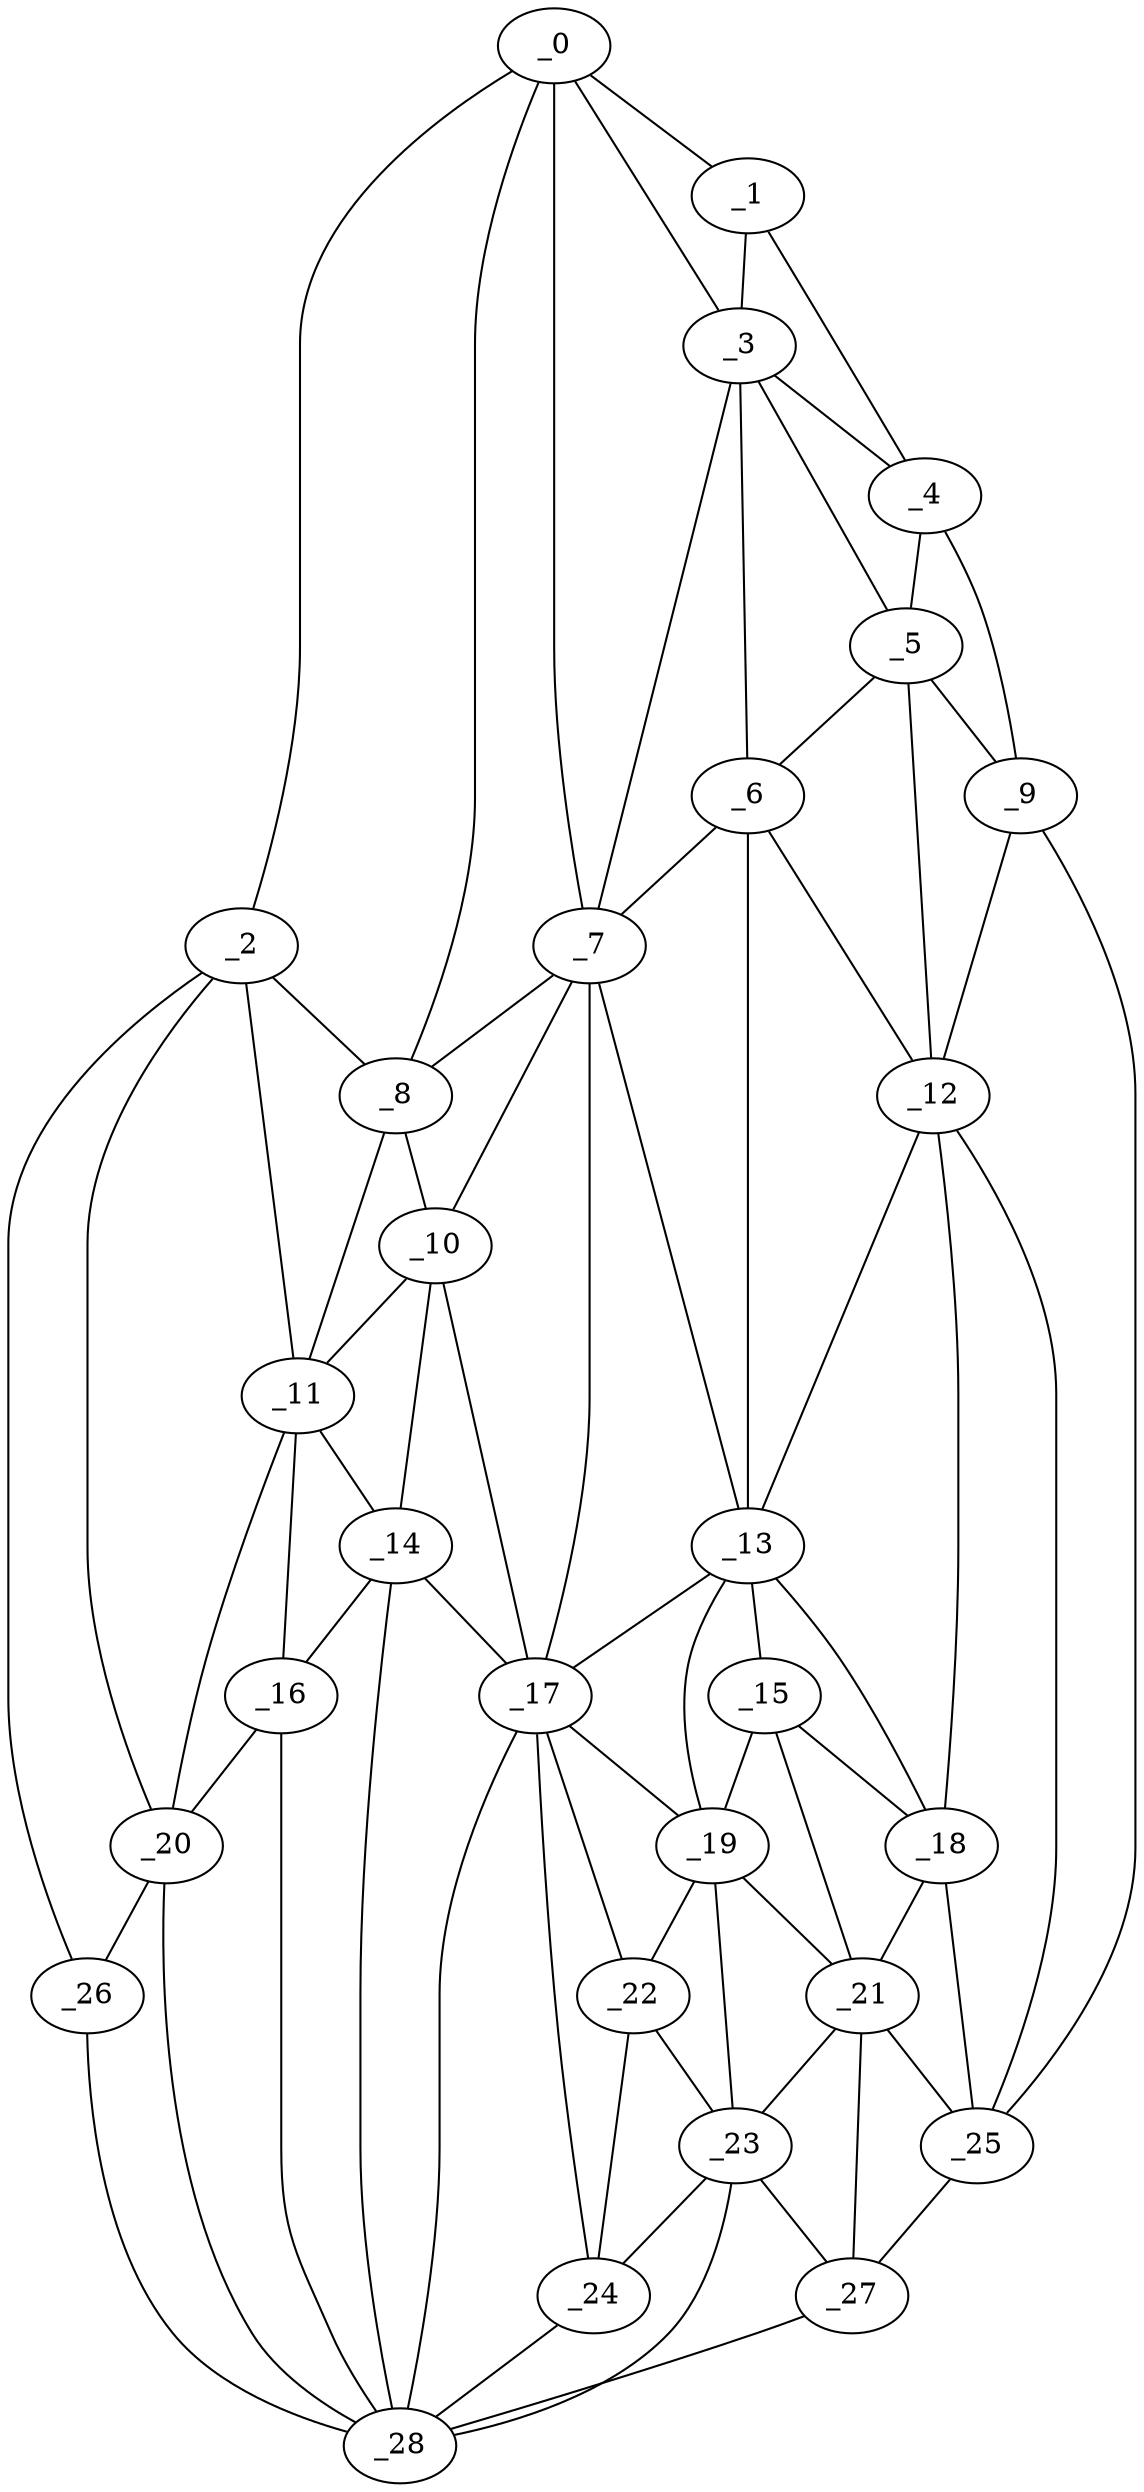 graph "obj20__255.gxl" {
	_0	 [x=22,
		y=96];
	_1	 [x=35,
		y=11];
	_0 -- _1	 [valence=1];
	_2	 [x=40,
		y=124];
	_0 -- _2	 [valence=1];
	_3	 [x=47,
		y=21];
	_0 -- _3	 [valence=2];
	_7	 [x=68,
		y=37];
	_0 -- _7	 [valence=2];
	_8	 [x=72,
		y=95];
	_0 -- _8	 [valence=2];
	_1 -- _3	 [valence=1];
	_4	 [x=56,
		y=2];
	_1 -- _4	 [valence=1];
	_2 -- _8	 [valence=2];
	_11	 [x=77,
		y=99];
	_2 -- _11	 [valence=1];
	_20	 [x=96,
		y=106];
	_2 -- _20	 [valence=1];
	_26	 [x=105,
		y=112];
	_2 -- _26	 [valence=1];
	_3 -- _4	 [valence=2];
	_5	 [x=67,
		y=17];
	_3 -- _5	 [valence=2];
	_6	 [x=67,
		y=29];
	_3 -- _6	 [valence=1];
	_3 -- _7	 [valence=2];
	_4 -- _5	 [valence=2];
	_9	 [x=74,
		y=9];
	_4 -- _9	 [valence=1];
	_5 -- _6	 [valence=2];
	_5 -- _9	 [valence=2];
	_12	 [x=83,
		y=17];
	_5 -- _12	 [valence=1];
	_6 -- _7	 [valence=2];
	_6 -- _12	 [valence=2];
	_13	 [x=83,
		y=34];
	_6 -- _13	 [valence=2];
	_7 -- _8	 [valence=2];
	_10	 [x=76,
		y=91];
	_7 -- _10	 [valence=2];
	_7 -- _13	 [valence=1];
	_17	 [x=93,
		y=73];
	_7 -- _17	 [valence=2];
	_8 -- _10	 [valence=2];
	_8 -- _11	 [valence=1];
	_9 -- _12	 [valence=2];
	_25	 [x=105,
		y=35];
	_9 -- _25	 [valence=1];
	_10 -- _11	 [valence=2];
	_14	 [x=85,
		y=89];
	_10 -- _14	 [valence=1];
	_10 -- _17	 [valence=2];
	_11 -- _14	 [valence=2];
	_16	 [x=91,
		y=102];
	_11 -- _16	 [valence=2];
	_11 -- _20	 [valence=2];
	_12 -- _13	 [valence=2];
	_18	 [x=94,
		y=27];
	_12 -- _18	 [valence=1];
	_12 -- _25	 [valence=2];
	_15	 [x=90,
		y=36];
	_13 -- _15	 [valence=2];
	_13 -- _17	 [valence=2];
	_13 -- _18	 [valence=2];
	_19	 [x=94,
		y=39];
	_13 -- _19	 [valence=2];
	_14 -- _16	 [valence=1];
	_14 -- _17	 [valence=2];
	_28	 [x=107,
		y=76];
	_14 -- _28	 [valence=1];
	_15 -- _18	 [valence=1];
	_15 -- _19	 [valence=1];
	_21	 [x=100,
		y=35];
	_15 -- _21	 [valence=2];
	_16 -- _20	 [valence=1];
	_16 -- _28	 [valence=2];
	_17 -- _19	 [valence=2];
	_22	 [x=100,
		y=66];
	_17 -- _22	 [valence=2];
	_24	 [x=103,
		y=71];
	_17 -- _24	 [valence=2];
	_17 -- _28	 [valence=2];
	_18 -- _21	 [valence=2];
	_18 -- _25	 [valence=1];
	_19 -- _21	 [valence=2];
	_19 -- _22	 [valence=2];
	_23	 [x=103,
		y=47];
	_19 -- _23	 [valence=1];
	_20 -- _26	 [valence=2];
	_20 -- _28	 [valence=1];
	_21 -- _23	 [valence=1];
	_21 -- _25	 [valence=1];
	_27	 [x=107,
		y=41];
	_21 -- _27	 [valence=2];
	_22 -- _23	 [valence=2];
	_22 -- _24	 [valence=2];
	_23 -- _24	 [valence=1];
	_23 -- _27	 [valence=1];
	_23 -- _28	 [valence=2];
	_24 -- _28	 [valence=1];
	_25 -- _27	 [valence=1];
	_26 -- _28	 [valence=1];
	_27 -- _28	 [valence=1];
}
